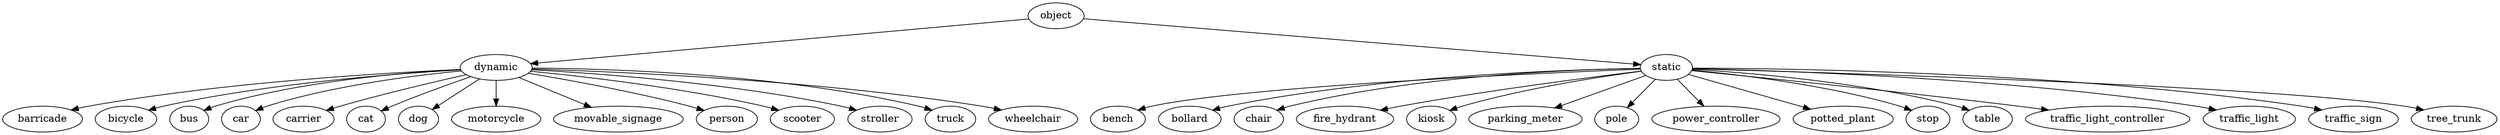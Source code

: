 digraph AIHub {
	root_object [label=object]
	layer_1_dynamic [label=dynamic]
	root_object -> layer_1_dynamic
	layer_1_static [label=static]
	root_object -> layer_1_static
	layer_1_dynamic [label=dynamic]
	layer_2_barricade [label=barricade]
	layer_1_dynamic -> layer_2_barricade
	layer_2_bicycle [label=bicycle]
	layer_1_dynamic -> layer_2_bicycle
	layer_2_bus [label=bus]
	layer_1_dynamic -> layer_2_bus
	layer_2_car [label=car]
	layer_1_dynamic -> layer_2_car
	layer_2_carrier [label=carrier]
	layer_1_dynamic -> layer_2_carrier
	layer_2_cat [label=cat]
	layer_1_dynamic -> layer_2_cat
	layer_2_dog [label=dog]
	layer_1_dynamic -> layer_2_dog
	layer_2_motorcycle [label=motorcycle]
	layer_1_dynamic -> layer_2_motorcycle
	layer_2_movable_signage [label=movable_signage]
	layer_1_dynamic -> layer_2_movable_signage
	layer_2_person [label=person]
	layer_1_dynamic -> layer_2_person
	layer_2_scooter [label=scooter]
	layer_1_dynamic -> layer_2_scooter
	layer_2_stroller [label=stroller]
	layer_1_dynamic -> layer_2_stroller
	layer_2_truck [label=truck]
	layer_1_dynamic -> layer_2_truck
	layer_2_wheelchair [label=wheelchair]
	layer_1_dynamic -> layer_2_wheelchair
	layer_1_static [label=static]
	layer_2_bench [label=bench]
	layer_1_static -> layer_2_bench
	layer_2_bollard [label=bollard]
	layer_1_static -> layer_2_bollard
	layer_2_chair [label=chair]
	layer_1_static -> layer_2_chair
	layer_2_fire_hydrant [label=fire_hydrant]
	layer_1_static -> layer_2_fire_hydrant
	layer_2_kiosk [label=kiosk]
	layer_1_static -> layer_2_kiosk
	layer_2_parking_meter [label=parking_meter]
	layer_1_static -> layer_2_parking_meter
	layer_2_pole [label=pole]
	layer_1_static -> layer_2_pole
	layer_2_power_controller [label=power_controller]
	layer_1_static -> layer_2_power_controller
	layer_2_potted_plant [label=potted_plant]
	layer_1_static -> layer_2_potted_plant
	layer_2_stop [label=stop]
	layer_1_static -> layer_2_stop
	layer_2_table [label=table]
	layer_1_static -> layer_2_table
	layer_2_traffic_light_controller [label=traffic_light_controller]
	layer_1_static -> layer_2_traffic_light_controller
	layer_2_traffic_light [label=traffic_light]
	layer_1_static -> layer_2_traffic_light
	layer_2_traffic_sign [label=traffic_sign]
	layer_1_static -> layer_2_traffic_sign
	layer_2_tree_trunk [label=tree_trunk]
	layer_1_static -> layer_2_tree_trunk
}
